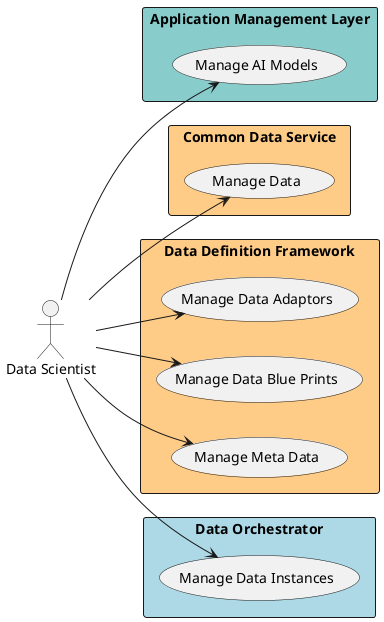 @startuml

left to right direction


Actor "Data Scientist" as DataScientist


rectangle "Application Management Layer" as aml #88cccc {
        usecase "Manage AI Models" as ManageAIModels
    DataScientist --> ManageAIModels

}

rectangle "Common Data Service" as cds #ffcc88 {
        usecase "Manage Data" as ManageData
    DataScientist --> ManageData

}

rectangle "Data Definition Framework" as ddf #ffcc88 {
        usecase "Manage Data Adaptors" as ManageDataAdaptors
    DataScientist --> ManageDataAdaptors
    usecase "Manage Data Blue Prints" as ManageDataBluePrints
    DataScientist --> ManageDataBluePrints
    usecase "Manage Meta Data" as ManageMetaData
    DataScientist --> ManageMetaData

}

rectangle "Data Orchestrator" as do #lightblue {
        usecase "Manage Data Instances" as ManageDataInstances
    DataScientist --> ManageDataInstances

}


@enduml
